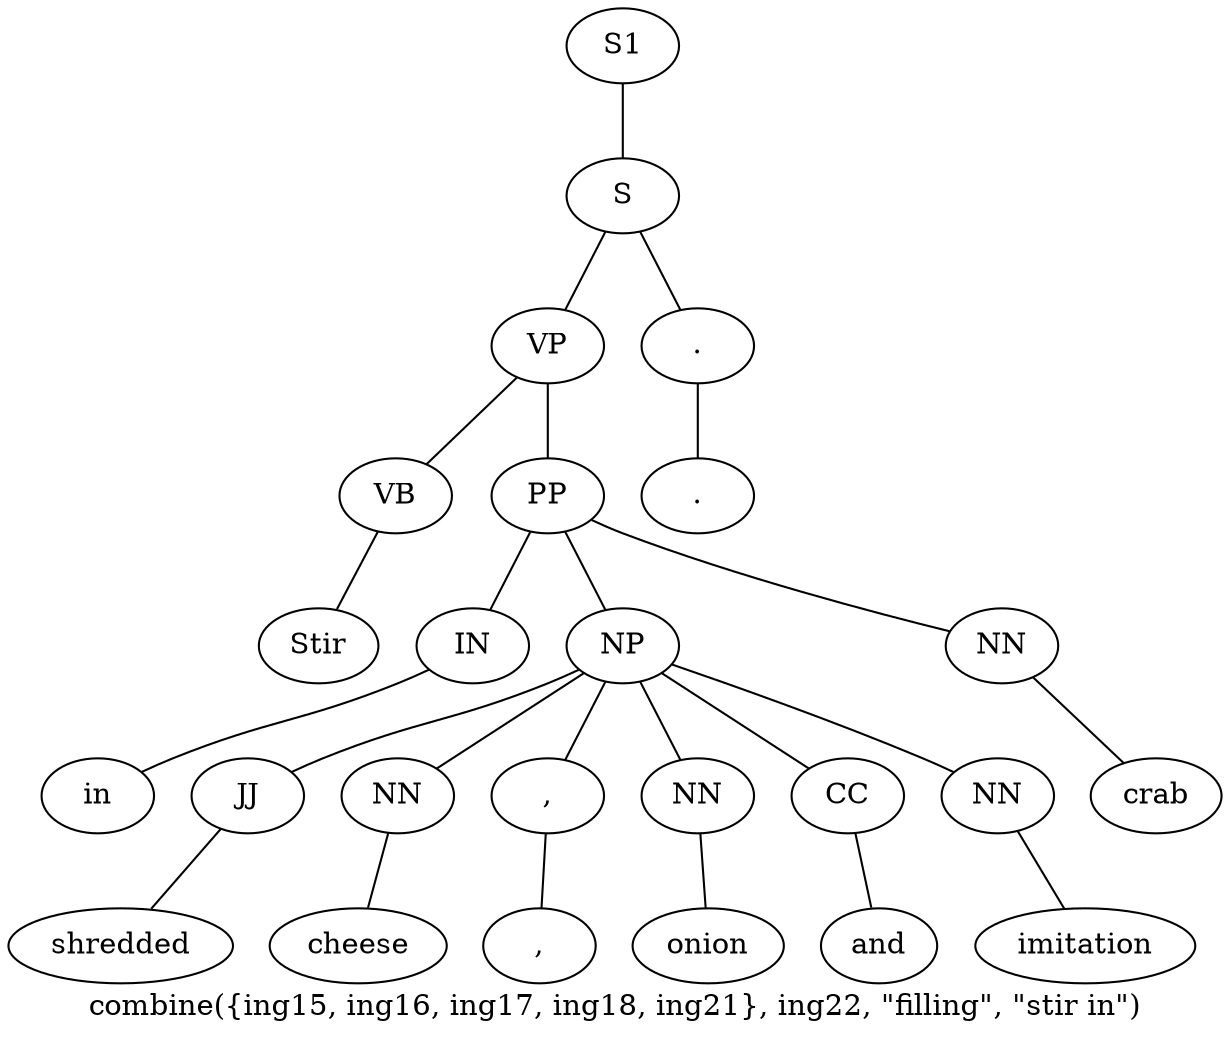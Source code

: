 graph SyntaxGraph {
	label = "combine({ing15, ing16, ing17, ing18, ing21}, ing22, \"filling\", \"stir in\")";
	Node0 [label="S1"];
	Node1 [label="S"];
	Node2 [label="VP"];
	Node3 [label="VB"];
	Node4 [label="Stir"];
	Node5 [label="PP"];
	Node6 [label="IN"];
	Node7 [label="in"];
	Node8 [label="NP"];
	Node9 [label="JJ"];
	Node10 [label="shredded"];
	Node11 [label="NN"];
	Node12 [label="cheese"];
	Node13 [label=","];
	Node14 [label=","];
	Node15 [label="NN"];
	Node16 [label="onion"];
	Node17 [label="CC"];
	Node18 [label="and"];
	Node19 [label="NN"];
	Node20 [label="imitation"];
	Node21 [label="NN"];
	Node22 [label="crab"];
	Node23 [label="."];
	Node24 [label="."];

	Node0 -- Node1;
	Node1 -- Node2;
	Node1 -- Node23;
	Node2 -- Node3;
	Node2 -- Node5;
	Node3 -- Node4;
	Node5 -- Node6;
	Node5 -- Node8;
	Node5 -- Node21;
	Node6 -- Node7;
	Node8 -- Node9;
	Node8 -- Node11;
	Node8 -- Node13;
	Node8 -- Node15;
	Node8 -- Node17;
	Node8 -- Node19;
	Node9 -- Node10;
	Node11 -- Node12;
	Node13 -- Node14;
	Node15 -- Node16;
	Node17 -- Node18;
	Node19 -- Node20;
	Node21 -- Node22;
	Node23 -- Node24;
}